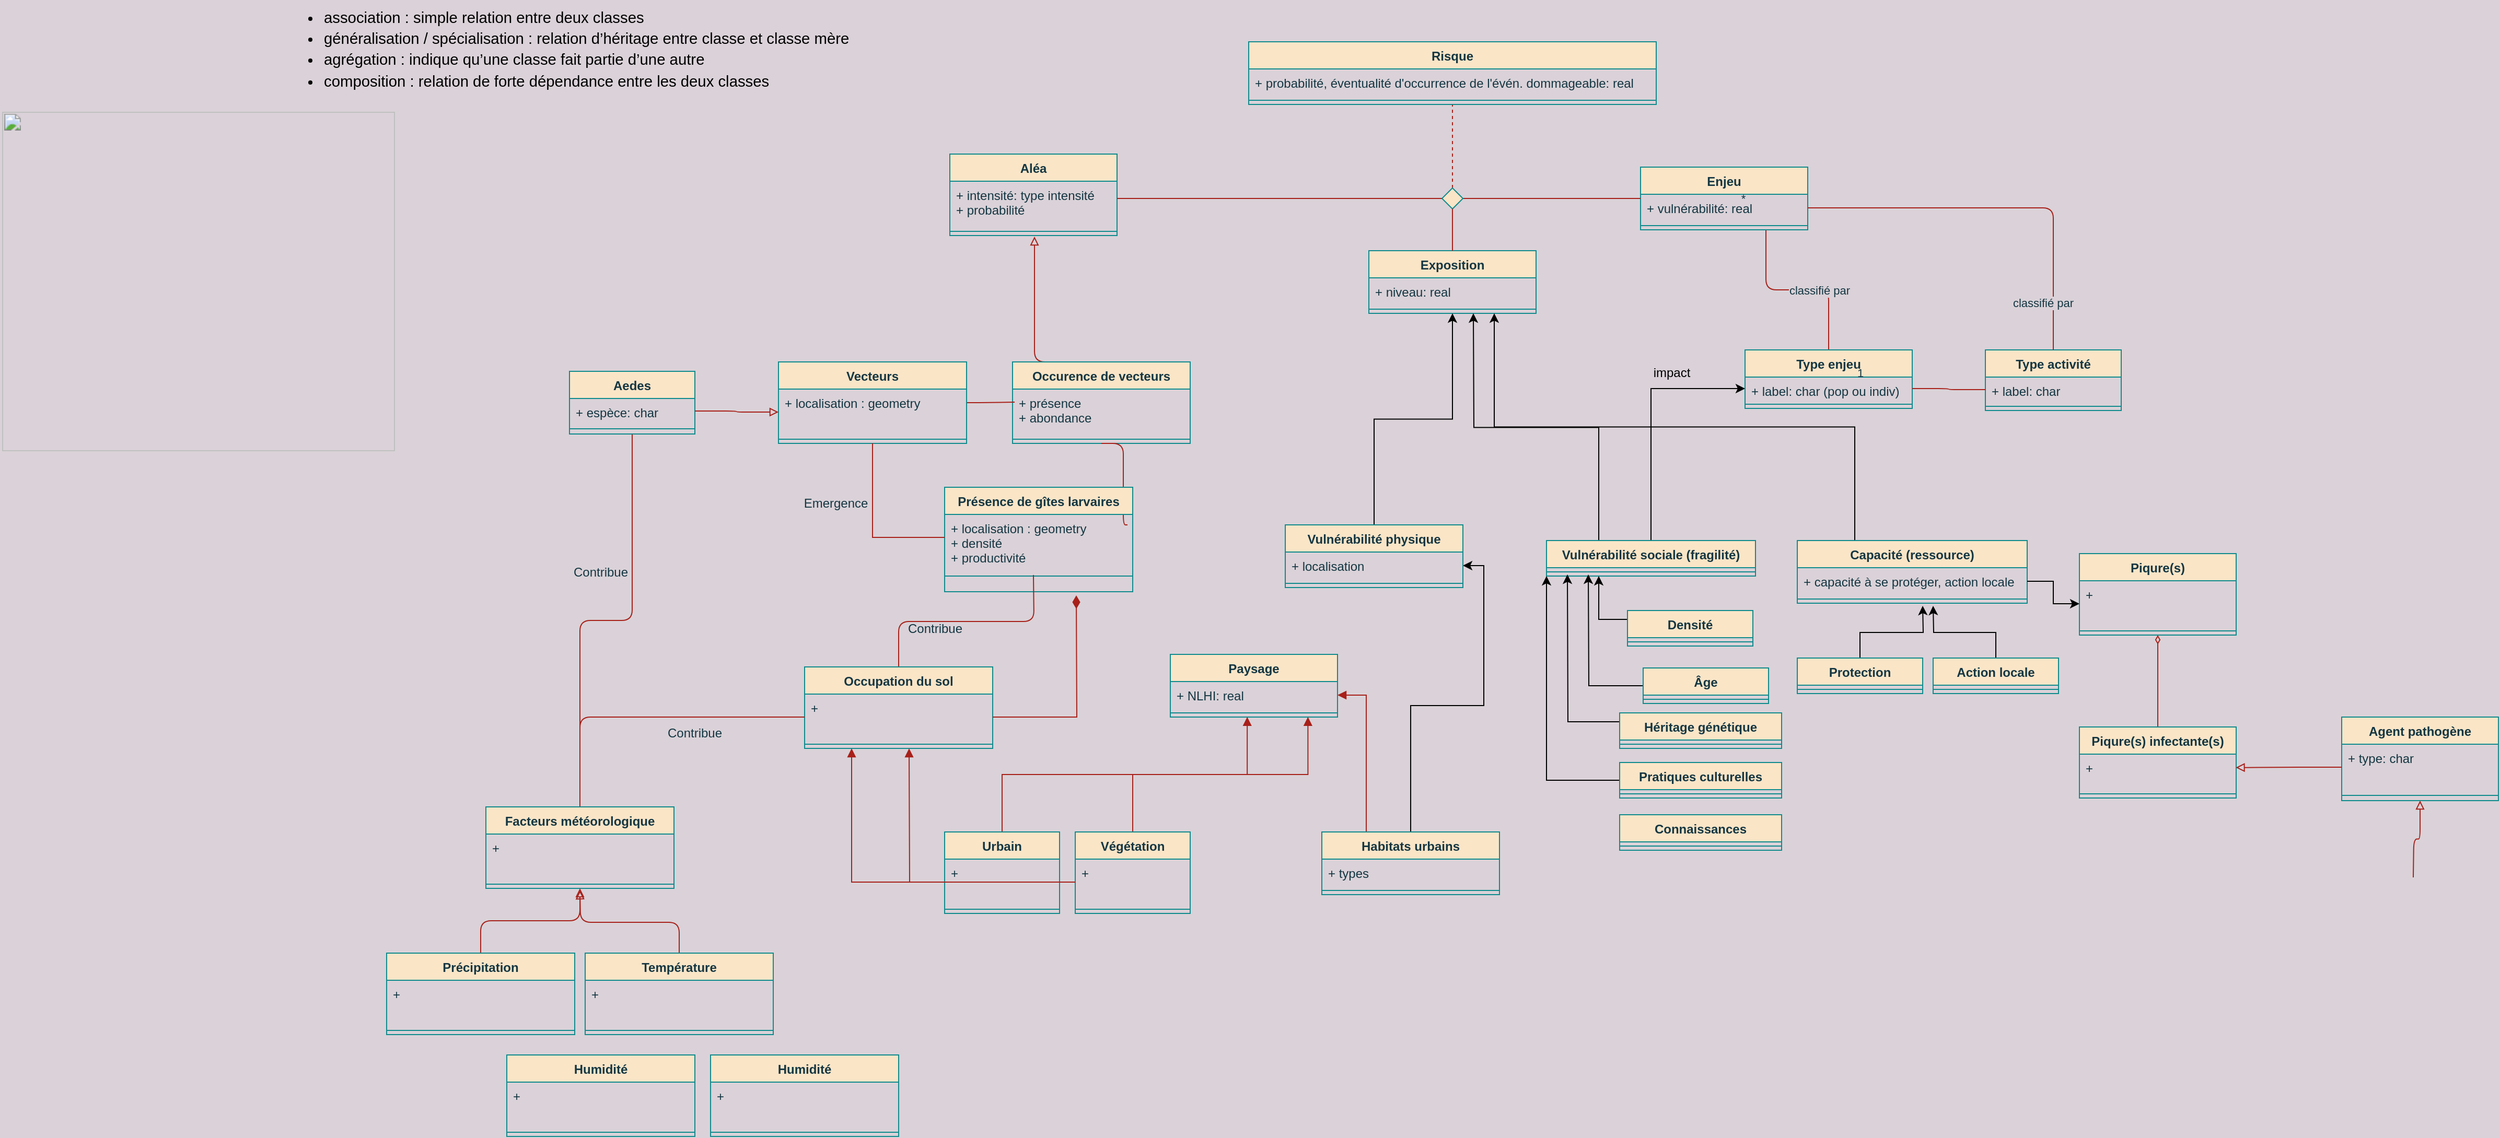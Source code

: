 <mxfile version="18.2.0" type="github">
  <diagram id="38th9O3G4NUoZw0PNw10" name="Page-1">
    <mxGraphModel dx="3484" dy="1039" grid="1" gridSize="10" guides="1" tooltips="1" connect="1" arrows="1" fold="1" page="1" pageScale="1" pageWidth="827" pageHeight="1169" background="#DAD2D8" math="0" shadow="0">
      <root>
        <mxCell id="0" />
        <mxCell id="1" parent="0" />
        <mxCell id="1xr_PtOSvJ-9hvH0YlFi-1" value="Exposition" style="swimlane;fontStyle=1;align=center;verticalAlign=top;childLayout=stackLayout;horizontal=1;startSize=26;horizontalStack=0;resizeParent=1;resizeParentMax=0;resizeLast=0;collapsible=1;marginBottom=0;fillColor=#FAE5C7;strokeColor=#0F8B8D;fontColor=#143642;" parent="1" vertex="1">
          <mxGeometry x="310" y="260" width="160" height="60" as="geometry">
            <mxRectangle x="600" y="310" width="90" height="26" as="alternateBounds" />
          </mxGeometry>
        </mxCell>
        <mxCell id="1xr_PtOSvJ-9hvH0YlFi-2" value="+ niveau: real" style="text;strokeColor=none;fillColor=none;align=left;verticalAlign=top;spacingLeft=4;spacingRight=4;overflow=hidden;rotatable=0;points=[[0,0.5],[1,0.5]];portConstraint=eastwest;fontColor=#143642;" parent="1xr_PtOSvJ-9hvH0YlFi-1" vertex="1">
          <mxGeometry y="26" width="160" height="26" as="geometry" />
        </mxCell>
        <mxCell id="1xr_PtOSvJ-9hvH0YlFi-3" value="" style="line;strokeWidth=1;fillColor=none;align=left;verticalAlign=middle;spacingTop=-1;spacingLeft=3;spacingRight=3;rotatable=0;labelPosition=right;points=[];portConstraint=eastwest;strokeColor=#0F8B8D;fontColor=#143642;labelBackgroundColor=#DAD2D8;" parent="1xr_PtOSvJ-9hvH0YlFi-1" vertex="1">
          <mxGeometry y="52" width="160" height="8" as="geometry" />
        </mxCell>
        <mxCell id="1xr_PtOSvJ-9hvH0YlFi-4" style="edgeStyle=orthogonalEdgeStyle;shape=connector;orthogonalLoop=1;jettySize=auto;html=1;entryX=0.5;entryY=0;entryDx=0;entryDy=0;fontFamily=Helvetica;fontSize=11;fontColor=#143642;endArrow=none;endFill=0;strokeColor=#A8201A;exitX=0.75;exitY=1;exitDx=0;exitDy=0;labelBackgroundColor=#DAD2D8;" parent="1" source="1xr_PtOSvJ-9hvH0YlFi-6" target="1xr_PtOSvJ-9hvH0YlFi-20" edge="1">
          <mxGeometry relative="1" as="geometry" />
        </mxCell>
        <mxCell id="1xr_PtOSvJ-9hvH0YlFi-5" value="classifié par" style="edgeLabel;html=1;align=center;verticalAlign=middle;resizable=0;points=[];fontSize=11;fontFamily=Helvetica;fontColor=#143642;labelBackgroundColor=#DAD2D8;" parent="1xr_PtOSvJ-9hvH0YlFi-4" vertex="1" connectable="0">
          <mxGeometry x="0.234" relative="1" as="geometry">
            <mxPoint as="offset" />
          </mxGeometry>
        </mxCell>
        <mxCell id="1xr_PtOSvJ-9hvH0YlFi-6" value="Enjeu" style="swimlane;fontStyle=1;align=center;verticalAlign=top;childLayout=stackLayout;horizontal=1;startSize=26;horizontalStack=0;resizeParent=1;resizeParentMax=0;resizeLast=0;collapsible=1;marginBottom=0;fillColor=#FAE5C7;strokeColor=#0F8B8D;fontColor=#143642;" parent="1" vertex="1">
          <mxGeometry x="570" y="180" width="160" height="60" as="geometry" />
        </mxCell>
        <mxCell id="1xr_PtOSvJ-9hvH0YlFi-7" value="+ vulnérabilité: real" style="text;strokeColor=none;fillColor=none;align=left;verticalAlign=top;spacingLeft=4;spacingRight=4;overflow=hidden;rotatable=0;points=[[0,0.5],[1,0.5]];portConstraint=eastwest;fontColor=#143642;" parent="1xr_PtOSvJ-9hvH0YlFi-6" vertex="1">
          <mxGeometry y="26" width="160" height="26" as="geometry" />
        </mxCell>
        <mxCell id="1xr_PtOSvJ-9hvH0YlFi-8" value="" style="line;strokeWidth=1;fillColor=none;align=left;verticalAlign=middle;spacingTop=-1;spacingLeft=3;spacingRight=3;rotatable=0;labelPosition=right;points=[];portConstraint=eastwest;strokeColor=#0F8B8D;fontColor=#143642;labelBackgroundColor=#DAD2D8;" parent="1xr_PtOSvJ-9hvH0YlFi-6" vertex="1">
          <mxGeometry y="52" width="160" height="8" as="geometry" />
        </mxCell>
        <mxCell id="1xr_PtOSvJ-9hvH0YlFi-9" value="Aléa" style="swimlane;fontStyle=1;align=center;verticalAlign=top;childLayout=stackLayout;horizontal=1;startSize=26;horizontalStack=0;resizeParent=1;resizeParentMax=0;resizeLast=0;collapsible=1;marginBottom=0;fillColor=#FAE5C7;strokeColor=#0F8B8D;fontColor=#143642;" parent="1" vertex="1">
          <mxGeometry x="-91" y="167.5" width="160" height="78" as="geometry" />
        </mxCell>
        <mxCell id="1xr_PtOSvJ-9hvH0YlFi-10" value="+ intensité: type intensité&#xa;+ probabilité" style="text;strokeColor=none;fillColor=none;align=left;verticalAlign=top;spacingLeft=4;spacingRight=4;overflow=hidden;rotatable=0;points=[[0,0.5],[1,0.5]];portConstraint=eastwest;fontColor=#143642;" parent="1xr_PtOSvJ-9hvH0YlFi-9" vertex="1">
          <mxGeometry y="26" width="160" height="44" as="geometry" />
        </mxCell>
        <mxCell id="1xr_PtOSvJ-9hvH0YlFi-11" value="" style="line;strokeWidth=1;fillColor=none;align=left;verticalAlign=middle;spacingTop=-1;spacingLeft=3;spacingRight=3;rotatable=0;labelPosition=right;points=[];portConstraint=eastwest;strokeColor=#0F8B8D;fontColor=#143642;labelBackgroundColor=#DAD2D8;" parent="1xr_PtOSvJ-9hvH0YlFi-9" vertex="1">
          <mxGeometry y="70" width="160" height="8" as="geometry" />
        </mxCell>
        <mxCell id="1xr_PtOSvJ-9hvH0YlFi-12" style="edgeStyle=orthogonalEdgeStyle;orthogonalLoop=1;jettySize=auto;html=1;exitX=0.5;exitY=0;exitDx=0;exitDy=0;endArrow=none;endFill=0;dashed=1;entryX=0.5;entryY=1;entryDx=0;entryDy=0;strokeColor=#A8201A;fontColor=#143642;labelBackgroundColor=#DAD2D8;" parent="1" source="1xr_PtOSvJ-9hvH0YlFi-14" target="1xr_PtOSvJ-9hvH0YlFi-17" edge="1">
          <mxGeometry relative="1" as="geometry">
            <mxPoint x="390" y="120" as="targetPoint" />
            <Array as="points">
              <mxPoint x="390" y="160" />
              <mxPoint x="390" y="160" />
            </Array>
          </mxGeometry>
        </mxCell>
        <mxCell id="1xr_PtOSvJ-9hvH0YlFi-13" style="edgeStyle=elbowEdgeStyle;orthogonalLoop=1;jettySize=auto;html=1;exitX=1;exitY=0.5;exitDx=0;exitDy=0;endArrow=none;endFill=0;strokeColor=#A8201A;fontColor=#143642;labelBackgroundColor=#DAD2D8;" parent="1" source="1xr_PtOSvJ-9hvH0YlFi-14" target="1xr_PtOSvJ-9hvH0YlFi-7" edge="1">
          <mxGeometry relative="1" as="geometry">
            <mxPoint x="540" y="155" as="targetPoint" />
            <Array as="points">
              <mxPoint x="510" y="210" />
            </Array>
          </mxGeometry>
        </mxCell>
        <mxCell id="1xr_PtOSvJ-9hvH0YlFi-14" value="" style="rhombus;aspect=fixed;fillColor=#FAE5C7;strokeColor=#0F8B8D;fontColor=#143642;" parent="1" vertex="1">
          <mxGeometry x="380" y="200" width="20" height="20" as="geometry" />
        </mxCell>
        <mxCell id="1xr_PtOSvJ-9hvH0YlFi-15" value="" style="endArrow=none;html=1;align=center;verticalAlign=bottom;labelBackgroundColor=none;edgeStyle=elbowEdgeStyle;strokeColor=#A8201A;fontColor=#143642;" parent="1" target="1xr_PtOSvJ-9hvH0YlFi-14" edge="1" source="1xr_PtOSvJ-9hvH0YlFi-10">
          <mxGeometry relative="1" as="geometry">
            <mxPoint x="190" y="210" as="sourcePoint" />
            <Array as="points">
              <mxPoint x="260" y="210" />
              <mxPoint x="280" y="210" />
            </Array>
          </mxGeometry>
        </mxCell>
        <mxCell id="1xr_PtOSvJ-9hvH0YlFi-16" value="" style="endArrow=none;html=1;align=center;verticalAlign=bottom;labelBackgroundColor=none;entryX=0.5;entryY=0;entryDx=0;entryDy=0;edgeStyle=elbowEdgeStyle;elbow=vertical;strokeColor=#A8201A;fontColor=#143642;" parent="1" source="1xr_PtOSvJ-9hvH0YlFi-14" target="1xr_PtOSvJ-9hvH0YlFi-1" edge="1">
          <mxGeometry relative="1" as="geometry">
            <mxPoint x="460" y="210" as="targetPoint" />
          </mxGeometry>
        </mxCell>
        <mxCell id="1xr_PtOSvJ-9hvH0YlFi-17" value="Risque" style="swimlane;fontStyle=1;align=center;verticalAlign=top;childLayout=stackLayout;horizontal=1;startSize=26;horizontalStack=0;resizeParent=1;resizeParentMax=0;resizeLast=0;collapsible=1;marginBottom=0;fillColor=#FAE5C7;strokeColor=#0F8B8D;fontColor=#143642;" parent="1" vertex="1">
          <mxGeometry x="195" y="60" width="390" height="60" as="geometry" />
        </mxCell>
        <mxCell id="1xr_PtOSvJ-9hvH0YlFi-18" value="+ probabilité, éventualité d&#39;occurrence de l&#39;évén. dommageable: real" style="text;strokeColor=none;fillColor=none;align=left;verticalAlign=top;spacingLeft=4;spacingRight=4;overflow=hidden;rotatable=0;points=[[0,0.5],[1,0.5]];portConstraint=eastwest;fontColor=#143642;" parent="1xr_PtOSvJ-9hvH0YlFi-17" vertex="1">
          <mxGeometry y="26" width="390" height="26" as="geometry" />
        </mxCell>
        <mxCell id="1xr_PtOSvJ-9hvH0YlFi-19" value="" style="line;strokeWidth=1;fillColor=none;align=left;verticalAlign=middle;spacingTop=-1;spacingLeft=3;spacingRight=3;rotatable=0;labelPosition=right;points=[];portConstraint=eastwest;strokeColor=#0F8B8D;fontColor=#143642;labelBackgroundColor=#DAD2D8;" parent="1xr_PtOSvJ-9hvH0YlFi-17" vertex="1">
          <mxGeometry y="52" width="390" height="8" as="geometry" />
        </mxCell>
        <mxCell id="1xr_PtOSvJ-9hvH0YlFi-20" value="Type enjeu" style="swimlane;fontStyle=1;align=center;verticalAlign=top;childLayout=stackLayout;horizontal=1;startSize=26;horizontalStack=0;resizeParent=1;resizeParentMax=0;resizeLast=0;collapsible=1;marginBottom=0;fillColor=#FAE5C7;strokeColor=#0F8B8D;fontColor=#143642;" parent="1" vertex="1">
          <mxGeometry x="670" y="355" width="160" height="56" as="geometry" />
        </mxCell>
        <mxCell id="1xr_PtOSvJ-9hvH0YlFi-21" value="+ label: char (pop ou indiv)" style="text;strokeColor=none;fillColor=none;align=left;verticalAlign=top;spacingLeft=4;spacingRight=4;overflow=hidden;rotatable=0;points=[[0,0.5],[1,0.5]];portConstraint=eastwest;fontColor=#143642;" parent="1xr_PtOSvJ-9hvH0YlFi-20" vertex="1">
          <mxGeometry y="26" width="160" height="22" as="geometry" />
        </mxCell>
        <mxCell id="1xr_PtOSvJ-9hvH0YlFi-22" value="" style="line;strokeWidth=1;fillColor=none;align=left;verticalAlign=middle;spacingTop=-1;spacingLeft=3;spacingRight=3;rotatable=0;labelPosition=right;points=[];portConstraint=eastwest;strokeColor=#0F8B8D;fontColor=#143642;labelBackgroundColor=#DAD2D8;" parent="1xr_PtOSvJ-9hvH0YlFi-20" vertex="1">
          <mxGeometry y="48" width="160" height="8" as="geometry" />
        </mxCell>
        <mxCell id="1xr_PtOSvJ-9hvH0YlFi-23" value="1" style="text;html=1;align=center;verticalAlign=middle;resizable=0;points=[];autosize=1;strokeColor=none;fillColor=none;fontSize=11;fontFamily=Helvetica;fontColor=#143642;" parent="1" vertex="1">
          <mxGeometry x="770" y="366.5" width="20" height="20" as="geometry" />
        </mxCell>
        <mxCell id="1xr_PtOSvJ-9hvH0YlFi-24" value="*" style="text;html=1;align=center;verticalAlign=middle;resizable=0;points=[];autosize=1;strokeColor=none;fillColor=none;fontSize=11;fontFamily=Helvetica;fontColor=#143642;" parent="1" vertex="1">
          <mxGeometry x="657.5" y="200" width="20" height="20" as="geometry" />
        </mxCell>
        <mxCell id="1xr_PtOSvJ-9hvH0YlFi-25" style="edgeStyle=orthogonalEdgeStyle;orthogonalLoop=1;jettySize=auto;html=1;exitX=0.5;exitY=0;exitDx=0;exitDy=0;fontColor=#143642;strokeColor=#A8201A;fillColor=#FAE5C7;endArrow=block;endFill=0;labelBackgroundColor=#DAD2D8;" parent="1" source="1xr_PtOSvJ-9hvH0YlFi-26" edge="1">
          <mxGeometry relative="1" as="geometry">
            <mxPoint x="-10" y="246.5" as="targetPoint" />
            <Array as="points">
              <mxPoint x="-10" y="306.5" />
              <mxPoint x="-10" y="306.5" />
            </Array>
          </mxGeometry>
        </mxCell>
        <mxCell id="1xr_PtOSvJ-9hvH0YlFi-26" value="Occurence de vecteurs" style="swimlane;fontStyle=1;align=center;verticalAlign=top;childLayout=stackLayout;horizontal=1;startSize=26;horizontalStack=0;resizeParent=1;resizeParentMax=0;resizeLast=0;collapsible=1;marginBottom=0;fillColor=#FAE5C7;strokeColor=#0F8B8D;fontColor=#143642;" parent="1" vertex="1">
          <mxGeometry x="-31" y="366.5" width="170" height="78" as="geometry" />
        </mxCell>
        <mxCell id="1xr_PtOSvJ-9hvH0YlFi-27" value="+ présence&#xa;+ abondance&#xa;&#xa;" style="text;strokeColor=none;fillColor=none;align=left;verticalAlign=top;spacingLeft=4;spacingRight=4;overflow=hidden;rotatable=0;points=[[0,0.5],[1,0.5]];portConstraint=eastwest;fontColor=#143642;" parent="1xr_PtOSvJ-9hvH0YlFi-26" vertex="1">
          <mxGeometry y="26" width="170" height="44" as="geometry" />
        </mxCell>
        <mxCell id="1xr_PtOSvJ-9hvH0YlFi-28" value="" style="line;strokeWidth=1;fillColor=none;align=left;verticalAlign=middle;spacingTop=-1;spacingLeft=3;spacingRight=3;rotatable=0;labelPosition=right;points=[];portConstraint=eastwest;strokeColor=#0F8B8D;fontColor=#143642;labelBackgroundColor=#DAD2D8;" parent="1xr_PtOSvJ-9hvH0YlFi-26" vertex="1">
          <mxGeometry y="70" width="170" height="8" as="geometry" />
        </mxCell>
        <mxCell id="1xr_PtOSvJ-9hvH0YlFi-29" value="Piqure(s)" style="swimlane;fontStyle=1;align=center;verticalAlign=top;childLayout=stackLayout;horizontal=1;startSize=26;horizontalStack=0;resizeParent=1;resizeParentMax=0;resizeLast=0;collapsible=1;marginBottom=0;fillColor=#FAE5C7;strokeColor=#0F8B8D;fontColor=#143642;" parent="1" vertex="1">
          <mxGeometry x="990" y="550" width="150" height="78" as="geometry" />
        </mxCell>
        <mxCell id="1xr_PtOSvJ-9hvH0YlFi-30" value="+ " style="text;strokeColor=none;fillColor=none;align=left;verticalAlign=top;spacingLeft=4;spacingRight=4;overflow=hidden;rotatable=0;points=[[0,0.5],[1,0.5]];portConstraint=eastwest;fontColor=#143642;" parent="1xr_PtOSvJ-9hvH0YlFi-29" vertex="1">
          <mxGeometry y="26" width="150" height="44" as="geometry" />
        </mxCell>
        <mxCell id="1xr_PtOSvJ-9hvH0YlFi-31" value="" style="line;strokeWidth=1;fillColor=none;align=left;verticalAlign=middle;spacingTop=-1;spacingLeft=3;spacingRight=3;rotatable=0;labelPosition=right;points=[];portConstraint=eastwest;strokeColor=#0F8B8D;fontColor=#143642;labelBackgroundColor=#DAD2D8;" parent="1xr_PtOSvJ-9hvH0YlFi-29" vertex="1">
          <mxGeometry y="70" width="150" height="8" as="geometry" />
        </mxCell>
        <mxCell id="1xr_PtOSvJ-9hvH0YlFi-32" style="edgeStyle=orthogonalEdgeStyle;orthogonalLoop=1;jettySize=auto;html=1;exitX=0.5;exitY=0;exitDx=0;exitDy=0;entryX=0.5;entryY=1;entryDx=0;entryDy=0;fontColor=#143642;endArrow=diamondThin;endFill=0;strokeColor=#A8201A;fillColor=#FAE5C7;labelBackgroundColor=#DAD2D8;" parent="1" source="1xr_PtOSvJ-9hvH0YlFi-33" target="1xr_PtOSvJ-9hvH0YlFi-29" edge="1">
          <mxGeometry relative="1" as="geometry" />
        </mxCell>
        <mxCell id="1xr_PtOSvJ-9hvH0YlFi-33" value="Piqure(s) infectante(s)" style="swimlane;fontStyle=1;align=center;verticalAlign=top;childLayout=stackLayout;horizontal=1;startSize=26;horizontalStack=0;resizeParent=1;resizeParentMax=0;resizeLast=0;collapsible=1;marginBottom=0;fillColor=#FAE5C7;strokeColor=#0F8B8D;fontColor=#143642;" parent="1" vertex="1">
          <mxGeometry x="990" y="716" width="150" height="68" as="geometry" />
        </mxCell>
        <mxCell id="1xr_PtOSvJ-9hvH0YlFi-34" value="+" style="text;strokeColor=none;fillColor=none;align=left;verticalAlign=top;spacingLeft=4;spacingRight=4;overflow=hidden;rotatable=0;points=[[0,0.5],[1,0.5]];portConstraint=eastwest;fontColor=#143642;" parent="1xr_PtOSvJ-9hvH0YlFi-33" vertex="1">
          <mxGeometry y="26" width="150" height="34" as="geometry" />
        </mxCell>
        <mxCell id="1xr_PtOSvJ-9hvH0YlFi-35" value="" style="line;strokeWidth=1;fillColor=none;align=left;verticalAlign=middle;spacingTop=-1;spacingLeft=3;spacingRight=3;rotatable=0;labelPosition=right;points=[];portConstraint=eastwest;strokeColor=#0F8B8D;fontColor=#143642;labelBackgroundColor=#DAD2D8;" parent="1xr_PtOSvJ-9hvH0YlFi-33" vertex="1">
          <mxGeometry y="60" width="150" height="8" as="geometry" />
        </mxCell>
        <mxCell id="1xr_PtOSvJ-9hvH0YlFi-36" style="edgeStyle=orthogonalEdgeStyle;orthogonalLoop=1;jettySize=auto;html=1;exitX=0.5;exitY=0;exitDx=0;exitDy=0;entryX=0.5;entryY=1;entryDx=0;entryDy=0;fontColor=#143642;endArrow=none;endFill=0;strokeColor=#A8201A;fillColor=#FAE5C7;labelBackgroundColor=#DAD2D8;" parent="1" target="1xr_PtOSvJ-9hvH0YlFi-26" edge="1">
          <mxGeometry relative="1" as="geometry">
            <Array as="points">
              <mxPoint x="75" y="522.5" />
            </Array>
            <mxPoint x="79.0" y="522.5" as="sourcePoint" />
          </mxGeometry>
        </mxCell>
        <mxCell id="1xr_PtOSvJ-9hvH0YlFi-37" value="Présence de gîtes larvaires" style="swimlane;fontStyle=1;align=center;verticalAlign=top;childLayout=stackLayout;horizontal=1;startSize=26;horizontalStack=0;resizeParent=1;resizeParentMax=0;resizeLast=0;collapsible=1;marginBottom=0;fillColor=#FAE5C7;strokeColor=#0F8B8D;fontColor=#143642;" parent="1" vertex="1">
          <mxGeometry x="-96" y="486.5" width="180" height="100" as="geometry" />
        </mxCell>
        <mxCell id="1xr_PtOSvJ-9hvH0YlFi-38" value="+ localisation : geometry&#xa;+ densité&#xa;+ productivité&#xa;" style="text;strokeColor=none;fillColor=none;align=left;verticalAlign=top;spacingLeft=4;spacingRight=4;overflow=hidden;rotatable=0;points=[[0,0.5],[1,0.5]];portConstraint=eastwest;fontColor=#143642;" parent="1xr_PtOSvJ-9hvH0YlFi-37" vertex="1">
          <mxGeometry y="26" width="180" height="44" as="geometry" />
        </mxCell>
        <mxCell id="1xr_PtOSvJ-9hvH0YlFi-39" value="" style="line;strokeWidth=1;fillColor=none;align=left;verticalAlign=middle;spacingTop=-1;spacingLeft=3;spacingRight=3;rotatable=0;labelPosition=right;points=[];portConstraint=eastwest;strokeColor=#0F8B8D;fontColor=#143642;labelBackgroundColor=#DAD2D8;" parent="1xr_PtOSvJ-9hvH0YlFi-37" vertex="1">
          <mxGeometry y="70" width="180" height="30" as="geometry" />
        </mxCell>
        <mxCell id="1xr_PtOSvJ-9hvH0YlFi-40" style="edgeStyle=orthogonalEdgeStyle;orthogonalLoop=1;jettySize=auto;html=1;exitX=0.5;exitY=0;exitDx=0;exitDy=0;entryX=0;entryY=0.5;entryDx=0;entryDy=0;fontColor=#143642;endArrow=none;endFill=0;strokeColor=#A8201A;fillColor=#FAE5C7;labelBackgroundColor=#DAD2D8;" parent="1" source="1xr_PtOSvJ-9hvH0YlFi-41" edge="1">
          <mxGeometry relative="1" as="geometry">
            <mxPoint x="-11" y="570.5" as="targetPoint" />
          </mxGeometry>
        </mxCell>
        <mxCell id="1xr_PtOSvJ-9hvH0YlFi-41" value="Occupation du sol" style="swimlane;fontStyle=1;align=center;verticalAlign=top;childLayout=stackLayout;horizontal=1;startSize=26;horizontalStack=0;resizeParent=1;resizeParentMax=0;resizeLast=0;collapsible=1;marginBottom=0;fillColor=#FAE5C7;strokeColor=#0F8B8D;fontColor=#143642;" parent="1" vertex="1">
          <mxGeometry x="-230" y="658.5" width="180" height="78" as="geometry" />
        </mxCell>
        <mxCell id="1xr_PtOSvJ-9hvH0YlFi-42" value="+" style="text;strokeColor=none;fillColor=none;align=left;verticalAlign=top;spacingLeft=4;spacingRight=4;overflow=hidden;rotatable=0;points=[[0,0.5],[1,0.5]];portConstraint=eastwest;fontColor=#143642;" parent="1xr_PtOSvJ-9hvH0YlFi-41" vertex="1">
          <mxGeometry y="26" width="180" height="44" as="geometry" />
        </mxCell>
        <mxCell id="1xr_PtOSvJ-9hvH0YlFi-43" value="" style="line;strokeWidth=1;fillColor=none;align=left;verticalAlign=middle;spacingTop=-1;spacingLeft=3;spacingRight=3;rotatable=0;labelPosition=right;points=[];portConstraint=eastwest;strokeColor=#0F8B8D;fontColor=#143642;labelBackgroundColor=#DAD2D8;" parent="1xr_PtOSvJ-9hvH0YlFi-41" vertex="1">
          <mxGeometry y="70" width="180" height="8" as="geometry" />
        </mxCell>
        <mxCell id="1xr_PtOSvJ-9hvH0YlFi-44" style="edgeStyle=orthogonalEdgeStyle;orthogonalLoop=1;jettySize=auto;html=1;exitX=0.5;exitY=0;exitDx=0;exitDy=0;entryX=0;entryY=0.5;entryDx=0;entryDy=0;fontColor=#143642;endArrow=none;endFill=0;strokeColor=#A8201A;fillColor=#FAE5C7;labelBackgroundColor=#DAD2D8;" parent="1" source="1xr_PtOSvJ-9hvH0YlFi-46" target="1xr_PtOSvJ-9hvH0YlFi-42" edge="1">
          <mxGeometry relative="1" as="geometry" />
        </mxCell>
        <mxCell id="1xr_PtOSvJ-9hvH0YlFi-45" style="edgeStyle=orthogonalEdgeStyle;orthogonalLoop=1;jettySize=auto;html=1;exitX=0.5;exitY=0;exitDx=0;exitDy=0;entryX=0.5;entryY=1;entryDx=0;entryDy=0;fontColor=#143642;strokeColor=#A8201A;fillColor=#FAE5C7;labelBackgroundColor=#DAD2D8;endArrow=none;endFill=0;" parent="1" source="1xr_PtOSvJ-9hvH0YlFi-46" target="1xr_PtOSvJ-9hvH0YlFi-67" edge="1">
          <mxGeometry relative="1" as="geometry" />
        </mxCell>
        <mxCell id="1xr_PtOSvJ-9hvH0YlFi-46" value="Facteurs météorologique" style="swimlane;fontStyle=1;align=center;verticalAlign=top;childLayout=stackLayout;horizontal=1;startSize=26;horizontalStack=0;resizeParent=1;resizeParentMax=0;resizeLast=0;collapsible=1;marginBottom=0;fillColor=#FAE5C7;strokeColor=#0F8B8D;fontColor=#143642;" parent="1" vertex="1">
          <mxGeometry x="-535" y="792.5" width="180" height="78" as="geometry" />
        </mxCell>
        <mxCell id="1xr_PtOSvJ-9hvH0YlFi-47" value="+" style="text;strokeColor=none;fillColor=none;align=left;verticalAlign=top;spacingLeft=4;spacingRight=4;overflow=hidden;rotatable=0;points=[[0,0.5],[1,0.5]];portConstraint=eastwest;fontColor=#143642;" parent="1xr_PtOSvJ-9hvH0YlFi-46" vertex="1">
          <mxGeometry y="26" width="180" height="44" as="geometry" />
        </mxCell>
        <mxCell id="1xr_PtOSvJ-9hvH0YlFi-48" value="" style="line;strokeWidth=1;fillColor=none;align=left;verticalAlign=middle;spacingTop=-1;spacingLeft=3;spacingRight=3;rotatable=0;labelPosition=right;points=[];portConstraint=eastwest;strokeColor=#0F8B8D;fontColor=#143642;labelBackgroundColor=#DAD2D8;" parent="1xr_PtOSvJ-9hvH0YlFi-46" vertex="1">
          <mxGeometry y="70" width="180" height="8" as="geometry" />
        </mxCell>
        <mxCell id="1xr_PtOSvJ-9hvH0YlFi-49" value="Contribue" style="text;html=1;strokeColor=none;fillColor=none;align=center;verticalAlign=middle;whiteSpace=wrap;fontColor=#143642;" parent="1" vertex="1">
          <mxGeometry x="-365" y="706.5" width="60" height="30" as="geometry" />
        </mxCell>
        <mxCell id="1xr_PtOSvJ-9hvH0YlFi-90" style="edgeStyle=orthogonalEdgeStyle;orthogonalLoop=1;jettySize=auto;html=1;exitX=0.5;exitY=0;exitDx=0;exitDy=0;endArrow=block;endFill=0;labelBackgroundColor=#DAD2D8;strokeColor=#A8201A;fontColor=#143642;" parent="1" source="1xr_PtOSvJ-9hvH0YlFi-52" edge="1">
          <mxGeometry relative="1" as="geometry">
            <mxPoint x="-445" y="872.5" as="targetPoint" />
          </mxGeometry>
        </mxCell>
        <mxCell id="1xr_PtOSvJ-9hvH0YlFi-52" value="Température" style="swimlane;fontStyle=1;align=center;verticalAlign=top;childLayout=stackLayout;horizontal=1;startSize=26;horizontalStack=0;resizeParent=1;resizeParentMax=0;resizeLast=0;collapsible=1;marginBottom=0;fillColor=#FAE5C7;strokeColor=#0F8B8D;fontColor=#143642;" parent="1" vertex="1">
          <mxGeometry x="-440" y="932.5" width="180" height="78" as="geometry" />
        </mxCell>
        <mxCell id="1xr_PtOSvJ-9hvH0YlFi-53" value="+" style="text;strokeColor=none;fillColor=none;align=left;verticalAlign=top;spacingLeft=4;spacingRight=4;overflow=hidden;rotatable=0;points=[[0,0.5],[1,0.5]];portConstraint=eastwest;fontColor=#143642;" parent="1xr_PtOSvJ-9hvH0YlFi-52" vertex="1">
          <mxGeometry y="26" width="180" height="44" as="geometry" />
        </mxCell>
        <mxCell id="1xr_PtOSvJ-9hvH0YlFi-54" value="" style="line;strokeWidth=1;fillColor=none;align=left;verticalAlign=middle;spacingTop=-1;spacingLeft=3;spacingRight=3;rotatable=0;labelPosition=right;points=[];portConstraint=eastwest;strokeColor=#0F8B8D;fontColor=#143642;labelBackgroundColor=#DAD2D8;" parent="1xr_PtOSvJ-9hvH0YlFi-52" vertex="1">
          <mxGeometry y="70" width="180" height="8" as="geometry" />
        </mxCell>
        <mxCell id="1xr_PtOSvJ-9hvH0YlFi-55" value="Agent pathogène" style="swimlane;fontStyle=1;align=center;verticalAlign=top;childLayout=stackLayout;horizontal=1;startSize=26;horizontalStack=0;resizeParent=1;resizeParentMax=0;resizeLast=0;collapsible=1;marginBottom=0;fillColor=#FAE5C7;strokeColor=#0F8B8D;fontColor=#143642;" parent="1" vertex="1">
          <mxGeometry x="1241" y="706.5" width="150" height="80" as="geometry" />
        </mxCell>
        <mxCell id="1xr_PtOSvJ-9hvH0YlFi-56" value="+ type: char" style="text;strokeColor=none;fillColor=none;align=left;verticalAlign=top;spacingLeft=4;spacingRight=4;overflow=hidden;rotatable=0;points=[[0,0.5],[1,0.5]];portConstraint=eastwest;fontColor=#143642;" parent="1xr_PtOSvJ-9hvH0YlFi-55" vertex="1">
          <mxGeometry y="26" width="150" height="44" as="geometry" />
        </mxCell>
        <mxCell id="1xr_PtOSvJ-9hvH0YlFi-57" value="" style="line;strokeWidth=1;fillColor=none;align=left;verticalAlign=middle;spacingTop=-1;spacingLeft=3;spacingRight=3;rotatable=0;labelPosition=right;points=[];portConstraint=eastwest;strokeColor=#0F8B8D;fontColor=#143642;labelBackgroundColor=#DAD2D8;" parent="1xr_PtOSvJ-9hvH0YlFi-55" vertex="1">
          <mxGeometry y="70" width="150" height="10" as="geometry" />
        </mxCell>
        <mxCell id="1xr_PtOSvJ-9hvH0YlFi-58" style="edgeStyle=orthogonalEdgeStyle;orthogonalLoop=1;jettySize=auto;html=1;exitX=0.5;exitY=0;exitDx=0;exitDy=0;entryX=0.5;entryY=1;entryDx=0;entryDy=0;fontColor=#143642;endArrow=block;endFill=0;strokeColor=#A8201A;fillColor=#FAE5C7;labelBackgroundColor=#DAD2D8;" parent="1" target="1xr_PtOSvJ-9hvH0YlFi-55" edge="1">
          <mxGeometry relative="1" as="geometry">
            <mxPoint x="1309.5" y="860" as="sourcePoint" />
          </mxGeometry>
        </mxCell>
        <mxCell id="1xr_PtOSvJ-9hvH0YlFi-59" value="Type activité" style="swimlane;fontStyle=1;align=center;verticalAlign=top;childLayout=stackLayout;horizontal=1;startSize=26;horizontalStack=0;resizeParent=1;resizeParentMax=0;resizeLast=0;collapsible=1;marginBottom=0;fillColor=#FAE5C7;strokeColor=#0F8B8D;fontColor=#143642;" parent="1" vertex="1">
          <mxGeometry x="900" y="355" width="130" height="58" as="geometry" />
        </mxCell>
        <mxCell id="1xr_PtOSvJ-9hvH0YlFi-60" value="+ label: char" style="text;strokeColor=none;fillColor=none;align=left;verticalAlign=top;spacingLeft=4;spacingRight=4;overflow=hidden;rotatable=0;points=[[0,0.5],[1,0.5]];portConstraint=eastwest;fontColor=#143642;" parent="1xr_PtOSvJ-9hvH0YlFi-59" vertex="1">
          <mxGeometry y="26" width="130" height="24" as="geometry" />
        </mxCell>
        <mxCell id="1xr_PtOSvJ-9hvH0YlFi-61" value="" style="line;strokeWidth=1;fillColor=none;align=left;verticalAlign=middle;spacingTop=-1;spacingLeft=3;spacingRight=3;rotatable=0;labelPosition=right;points=[];portConstraint=eastwest;strokeColor=#0F8B8D;fontColor=#143642;labelBackgroundColor=#DAD2D8;" parent="1xr_PtOSvJ-9hvH0YlFi-59" vertex="1">
          <mxGeometry y="50" width="130" height="8" as="geometry" />
        </mxCell>
        <mxCell id="1xr_PtOSvJ-9hvH0YlFi-62" style="edgeStyle=orthogonalEdgeStyle;orthogonalLoop=1;jettySize=auto;html=1;exitX=0;exitY=0.5;exitDx=0;exitDy=0;entryX=0.998;entryY=0.379;entryDx=0;entryDy=0;entryPerimeter=0;fontColor=#143642;endArrow=block;endFill=0;strokeColor=#A8201A;fillColor=#FAE5C7;labelBackgroundColor=#DAD2D8;" parent="1" source="1xr_PtOSvJ-9hvH0YlFi-56" target="1xr_PtOSvJ-9hvH0YlFi-34" edge="1">
          <mxGeometry relative="1" as="geometry" />
        </mxCell>
        <mxCell id="1xr_PtOSvJ-9hvH0YlFi-63" style="edgeStyle=orthogonalEdgeStyle;orthogonalLoop=1;jettySize=auto;html=1;entryX=0.012;entryY=0.285;entryDx=0;entryDy=0;entryPerimeter=0;fontColor=#143642;endArrow=none;endFill=0;strokeColor=#A8201A;fillColor=#FAE5C7;labelBackgroundColor=#DAD2D8;" parent="1" source="1xr_PtOSvJ-9hvH0YlFi-64" target="1xr_PtOSvJ-9hvH0YlFi-27" edge="1">
          <mxGeometry relative="1" as="geometry" />
        </mxCell>
        <mxCell id="1xr_PtOSvJ-9hvH0YlFi-64" value="Vecteurs" style="swimlane;fontStyle=1;align=center;verticalAlign=top;childLayout=stackLayout;horizontal=1;startSize=26;horizontalStack=0;resizeParent=1;resizeParentMax=0;resizeLast=0;collapsible=1;marginBottom=0;fillColor=#FAE5C7;strokeColor=#0F8B8D;fontColor=#143642;" parent="1" vertex="1">
          <mxGeometry x="-255" y="366.5" width="180" height="78" as="geometry" />
        </mxCell>
        <mxCell id="1xr_PtOSvJ-9hvH0YlFi-65" value="+ localisation : geometry&#xa;" style="text;strokeColor=none;fillColor=none;align=left;verticalAlign=top;spacingLeft=4;spacingRight=4;overflow=hidden;rotatable=0;points=[[0,0.5],[1,0.5]];portConstraint=eastwest;fontColor=#143642;" parent="1xr_PtOSvJ-9hvH0YlFi-64" vertex="1">
          <mxGeometry y="26" width="180" height="44" as="geometry" />
        </mxCell>
        <mxCell id="1xr_PtOSvJ-9hvH0YlFi-66" value="" style="line;strokeWidth=1;fillColor=none;align=left;verticalAlign=middle;spacingTop=-1;spacingLeft=3;spacingRight=3;rotatable=0;labelPosition=right;points=[];portConstraint=eastwest;strokeColor=#0F8B8D;fontColor=#143642;labelBackgroundColor=#DAD2D8;" parent="1xr_PtOSvJ-9hvH0YlFi-64" vertex="1">
          <mxGeometry y="70" width="180" height="8" as="geometry" />
        </mxCell>
        <mxCell id="1xr_PtOSvJ-9hvH0YlFi-67" value="Aedes" style="swimlane;fontStyle=1;align=center;verticalAlign=top;childLayout=stackLayout;horizontal=1;startSize=26;horizontalStack=0;resizeParent=1;resizeParentMax=0;resizeLast=0;collapsible=1;marginBottom=0;fillColor=#FAE5C7;strokeColor=#0F8B8D;fontColor=#143642;" parent="1" vertex="1">
          <mxGeometry x="-455" y="375.5" width="120" height="60" as="geometry" />
        </mxCell>
        <mxCell id="1xr_PtOSvJ-9hvH0YlFi-68" value="+ espèce: char" style="text;strokeColor=none;fillColor=none;align=left;verticalAlign=top;spacingLeft=4;spacingRight=4;overflow=hidden;rotatable=0;points=[[0,0.5],[1,0.5]];portConstraint=eastwest;fontColor=#143642;" parent="1xr_PtOSvJ-9hvH0YlFi-67" vertex="1">
          <mxGeometry y="26" width="120" height="24" as="geometry" />
        </mxCell>
        <mxCell id="1xr_PtOSvJ-9hvH0YlFi-69" value="" style="line;strokeWidth=1;fillColor=none;align=left;verticalAlign=middle;spacingTop=-1;spacingLeft=3;spacingRight=3;rotatable=0;labelPosition=right;points=[];portConstraint=eastwest;labelBackgroundColor=#DAD2D8;strokeColor=#0F8B8D;fontColor=#143642;" parent="1xr_PtOSvJ-9hvH0YlFi-67" vertex="1">
          <mxGeometry y="50" width="120" height="10" as="geometry" />
        </mxCell>
        <mxCell id="1xr_PtOSvJ-9hvH0YlFi-70" style="edgeStyle=orthogonalEdgeStyle;orthogonalLoop=1;jettySize=auto;html=1;exitX=1;exitY=0.5;exitDx=0;exitDy=0;entryX=0;entryY=0.5;entryDx=0;entryDy=0;fontColor=#143642;strokeColor=#A8201A;fillColor=#FAE5C7;labelBackgroundColor=#DAD2D8;endArrow=block;endFill=0;" parent="1" source="1xr_PtOSvJ-9hvH0YlFi-68" target="1xr_PtOSvJ-9hvH0YlFi-65" edge="1">
          <mxGeometry relative="1" as="geometry" />
        </mxCell>
        <mxCell id="1xr_PtOSvJ-9hvH0YlFi-71" style="edgeStyle=orthogonalEdgeStyle;orthogonalLoop=1;jettySize=auto;html=1;exitX=1;exitY=0.5;exitDx=0;exitDy=0;entryX=0;entryY=0.5;entryDx=0;entryDy=0;fontColor=#143642;strokeColor=#A8201A;fillColor=#FAE5C7;endArrow=none;endFill=0;labelBackgroundColor=#DAD2D8;" parent="1" source="1xr_PtOSvJ-9hvH0YlFi-21" target="1xr_PtOSvJ-9hvH0YlFi-60" edge="1">
          <mxGeometry relative="1" as="geometry" />
        </mxCell>
        <mxCell id="1xr_PtOSvJ-9hvH0YlFi-72" style="edgeStyle=orthogonalEdgeStyle;orthogonalLoop=1;jettySize=auto;html=1;exitX=1;exitY=0.5;exitDx=0;exitDy=0;entryX=0.5;entryY=0;entryDx=0;entryDy=0;fontColor=#143642;endArrow=none;endFill=0;strokeColor=#A8201A;fillColor=#FAE5C7;labelBackgroundColor=#DAD2D8;" parent="1" source="1xr_PtOSvJ-9hvH0YlFi-7" target="1xr_PtOSvJ-9hvH0YlFi-59" edge="1">
          <mxGeometry relative="1" as="geometry" />
        </mxCell>
        <mxCell id="1xr_PtOSvJ-9hvH0YlFi-73" value="classifié par" style="edgeLabel;html=1;align=center;verticalAlign=middle;resizable=0;points=[];fontSize=11;fontFamily=Helvetica;fontColor=#143642;labelBackgroundColor=#DAD2D8;" parent="1" vertex="1" connectable="0">
          <mxGeometry x="955" y="310" as="geometry" />
        </mxCell>
        <mxCell id="1xr_PtOSvJ-9hvH0YlFi-75" value="Contribue" style="text;html=1;strokeColor=none;fillColor=none;align=center;verticalAlign=middle;whiteSpace=wrap;fontColor=#143642;" parent="1" vertex="1">
          <mxGeometry x="-135" y="606.5" width="60" height="30" as="geometry" />
        </mxCell>
        <mxCell id="1xr_PtOSvJ-9hvH0YlFi-89" style="edgeStyle=orthogonalEdgeStyle;orthogonalLoop=1;jettySize=auto;html=1;exitX=0.5;exitY=0;exitDx=0;exitDy=0;entryX=0.5;entryY=1;entryDx=0;entryDy=0;endArrow=block;endFill=0;labelBackgroundColor=#DAD2D8;strokeColor=#A8201A;fontColor=#143642;" parent="1" source="1xr_PtOSvJ-9hvH0YlFi-86" target="1xr_PtOSvJ-9hvH0YlFi-46" edge="1">
          <mxGeometry relative="1" as="geometry" />
        </mxCell>
        <mxCell id="1xr_PtOSvJ-9hvH0YlFi-86" value="Précipitation" style="swimlane;fontStyle=1;align=center;verticalAlign=top;childLayout=stackLayout;horizontal=1;startSize=26;horizontalStack=0;resizeParent=1;resizeParentMax=0;resizeLast=0;collapsible=1;marginBottom=0;fillColor=#FAE5C7;strokeColor=#0F8B8D;fontColor=#143642;" parent="1" vertex="1">
          <mxGeometry x="-630" y="932.5" width="180" height="78" as="geometry" />
        </mxCell>
        <mxCell id="1xr_PtOSvJ-9hvH0YlFi-87" value="+" style="text;strokeColor=none;fillColor=none;align=left;verticalAlign=top;spacingLeft=4;spacingRight=4;overflow=hidden;rotatable=0;points=[[0,0.5],[1,0.5]];portConstraint=eastwest;fontColor=#143642;" parent="1xr_PtOSvJ-9hvH0YlFi-86" vertex="1">
          <mxGeometry y="26" width="180" height="44" as="geometry" />
        </mxCell>
        <mxCell id="1xr_PtOSvJ-9hvH0YlFi-88" value="" style="line;strokeWidth=1;fillColor=none;align=left;verticalAlign=middle;spacingTop=-1;spacingLeft=3;spacingRight=3;rotatable=0;labelPosition=right;points=[];portConstraint=eastwest;strokeColor=#0F8B8D;fontColor=#143642;labelBackgroundColor=#DAD2D8;" parent="1xr_PtOSvJ-9hvH0YlFi-86" vertex="1">
          <mxGeometry y="70" width="180" height="8" as="geometry" />
        </mxCell>
        <mxCell id="1xr_PtOSvJ-9hvH0YlFi-94" value="Contribue" style="text;html=1;strokeColor=none;fillColor=none;align=center;verticalAlign=middle;whiteSpace=wrap;fontColor=#143642;" parent="1" vertex="1">
          <mxGeometry x="-455" y="552.5" width="60" height="30" as="geometry" />
        </mxCell>
        <mxCell id="1xr_PtOSvJ-9hvH0YlFi-95" value="&lt;meta charset=&quot;utf-8&quot;&gt;&lt;b id=&quot;docs-internal-guid-592dbb18-7fff-6d56-64dd-c0c1eefed6d1&quot; style=&quot;font-weight:normal;&quot;&gt;&lt;span style=&quot;font-size: 11pt; font-family: Arial; color: rgb(0, 0, 0); background-color: transparent; font-weight: 400; font-style: normal; font-variant: normal; text-decoration: none; vertical-align: baseline;&quot;&gt;&lt;span style=&quot;border:none;display:inline-block;overflow:hidden;width:376px;height:325px;&quot;&gt;&lt;img style=&quot;margin-left:0px;margin-top:0px;&quot; height=&quot;325&quot; width=&quot;376&quot; src=&quot;https://lh4.googleusercontent.com/SU0iK2I8A2iYFP3A5npW96dZfpxfeKQOl85g3Rc-IxvpbYGAxzjOHH5F24a13eKniHk_INchhS3tMpqspKULcdZCfJ7-9MEMHLkhW4J6MXnxqzAzRb1wgDeL61nnBamLVY7BcKond8MWsvyI&quot;&gt;&lt;/span&gt;&lt;/span&gt;&lt;/b&gt;" style="text;whiteSpace=wrap;html=1;fontColor=#143642;" parent="1" vertex="1">
          <mxGeometry x="-1000" y="120" width="400" height="340" as="geometry" />
        </mxCell>
        <mxCell id="1xr_PtOSvJ-9hvH0YlFi-96" value="&lt;meta charset=&quot;utf-8&quot;&gt;&lt;b id=&quot;docs-internal-guid-c8357074-7fff-ac92-8517-6b639ef1f2e4&quot; style=&quot;font-weight:normal;&quot;&gt;&lt;ul style=&quot;margin-top:0;margin-bottom:0;padding-inline-start:48px;&quot;&gt;&lt;li aria-level=&quot;1&quot; style=&quot;list-style-type: disc; font-size: 11pt; font-family: Arial; color: rgb(0, 0, 0); background-color: transparent; font-weight: 400; font-style: normal; font-variant: normal; text-decoration: none; vertical-align: baseline;&quot; dir=&quot;ltr&quot;&gt;&lt;p role=&quot;presentation&quot; style=&quot;line-height:1.38;text-align: justify;margin-top:0pt;margin-bottom:0pt;&quot; dir=&quot;ltr&quot;&gt;&lt;span style=&quot;font-size: 11pt; font-family: Arial; color: rgb(0, 0, 0); background-color: transparent; font-weight: 400; font-style: normal; font-variant: normal; text-decoration: none; vertical-align: baseline;&quot;&gt;association : simple relation entre deux classes&lt;/span&gt;&lt;/p&gt;&lt;/li&gt;&lt;li aria-level=&quot;1&quot; style=&quot;list-style-type: disc; font-size: 11pt; font-family: Arial; color: rgb(0, 0, 0); background-color: transparent; font-weight: 400; font-style: normal; font-variant: normal; text-decoration: none; vertical-align: baseline;&quot; dir=&quot;ltr&quot;&gt;&lt;p role=&quot;presentation&quot; style=&quot;line-height:1.38;text-align: justify;margin-top:0pt;margin-bottom:0pt;&quot; dir=&quot;ltr&quot;&gt;&lt;span style=&quot;font-size: 11pt; font-family: Arial; color: rgb(0, 0, 0); background-color: transparent; font-weight: 400; font-style: normal; font-variant: normal; text-decoration: none; vertical-align: baseline;&quot;&gt;généralisation / spécialisation : relation d’héritage entre classe et classe mère&amp;nbsp;&lt;/span&gt;&lt;/p&gt;&lt;/li&gt;&lt;li aria-level=&quot;1&quot; style=&quot;list-style-type: disc; font-size: 11pt; font-family: Arial; color: rgb(0, 0, 0); background-color: transparent; font-weight: 400; font-style: normal; font-variant: normal; text-decoration: none; vertical-align: baseline;&quot; dir=&quot;ltr&quot;&gt;&lt;p role=&quot;presentation&quot; style=&quot;line-height:1.38;text-align: justify;margin-top:0pt;margin-bottom:0pt;&quot; dir=&quot;ltr&quot;&gt;&lt;span style=&quot;font-size: 11pt; font-family: Arial; color: rgb(0, 0, 0); background-color: transparent; font-weight: 400; font-style: normal; font-variant: normal; text-decoration: none; vertical-align: baseline;&quot;&gt;agrégation : indique qu’une classe fait partie d’une autre&lt;/span&gt;&lt;/p&gt;&lt;/li&gt;&lt;li aria-level=&quot;1&quot; style=&quot;list-style-type: disc; font-size: 11pt; font-family: Arial; color: rgb(0, 0, 0); background-color: transparent; font-weight: 400; font-style: normal; font-variant: normal; text-decoration: none; vertical-align: baseline;&quot; dir=&quot;ltr&quot;&gt;&lt;p role=&quot;presentation&quot; style=&quot;line-height:1.38;text-align: justify;margin-top:0pt;margin-bottom:0pt;&quot; dir=&quot;ltr&quot;&gt;&lt;span style=&quot;font-size: 11pt; font-family: Arial; color: rgb(0, 0, 0); background-color: transparent; font-weight: 400; font-style: normal; font-variant: normal; text-decoration: none; vertical-align: baseline;&quot;&gt;composition : relation de forte dépendance entre les deux classes&lt;/span&gt;&lt;/p&gt;&lt;/li&gt;&lt;/ul&gt;&lt;/b&gt;" style="text;whiteSpace=wrap;html=1;fontColor=#143642;" parent="1" vertex="1">
          <mxGeometry x="-740" y="20" width="630" height="120" as="geometry" />
        </mxCell>
        <mxCell id="1xr_PtOSvJ-9hvH0YlFi-97" value="Paysage" style="swimlane;fontStyle=1;align=center;verticalAlign=top;childLayout=stackLayout;horizontal=1;startSize=26;horizontalStack=0;resizeParent=1;resizeParentMax=0;resizeLast=0;collapsible=1;marginBottom=0;fillColor=#FAE5C7;strokeColor=#0F8B8D;fontColor=#143642;" parent="1" vertex="1">
          <mxGeometry x="120" y="646.5" width="160" height="60" as="geometry">
            <mxRectangle x="320" y="370" width="90" height="26" as="alternateBounds" />
          </mxGeometry>
        </mxCell>
        <mxCell id="1xr_PtOSvJ-9hvH0YlFi-98" value="+ NLHI: real" style="text;strokeColor=none;fillColor=none;align=left;verticalAlign=top;spacingLeft=4;spacingRight=4;overflow=hidden;rotatable=0;points=[[0,0.5],[1,0.5]];portConstraint=eastwest;fontColor=#143642;" parent="1xr_PtOSvJ-9hvH0YlFi-97" vertex="1">
          <mxGeometry y="26" width="160" height="26" as="geometry" />
        </mxCell>
        <mxCell id="1xr_PtOSvJ-9hvH0YlFi-99" value="" style="line;strokeWidth=1;fillColor=none;align=left;verticalAlign=middle;spacingTop=-1;spacingLeft=3;spacingRight=3;rotatable=0;labelPosition=right;points=[];portConstraint=eastwest;labelBackgroundColor=#DAD2D8;strokeColor=#0F8B8D;fontColor=#143642;" parent="1xr_PtOSvJ-9hvH0YlFi-97" vertex="1">
          <mxGeometry y="52" width="160" height="8" as="geometry" />
        </mxCell>
        <mxCell id="VdBO6GxPm-ScAGExyGhg-1" style="edgeStyle=orthogonalEdgeStyle;rounded=0;orthogonalLoop=1;jettySize=auto;html=1;exitX=1;exitY=0.5;exitDx=0;exitDy=0;endArrow=diamondThin;endFill=1;strokeWidth=1;endSize=10;labelBackgroundColor=#DAD2D8;strokeColor=#A8201A;fontColor=#143642;" parent="1" source="1xr_PtOSvJ-9hvH0YlFi-42" edge="1">
          <mxGeometry relative="1" as="geometry">
            <mxPoint x="30" y="590" as="targetPoint" />
          </mxGeometry>
        </mxCell>
        <mxCell id="HdsmWQXRmC21XqrdZN64-1" style="edgeStyle=orthogonalEdgeStyle;rounded=0;orthogonalLoop=1;jettySize=auto;html=1;exitX=0;exitY=0.5;exitDx=0;exitDy=0;entryX=0.5;entryY=1;entryDx=0;entryDy=0;endArrow=none;endFill=0;labelBackgroundColor=#DAD2D8;strokeColor=#A8201A;fontColor=#143642;" parent="1" source="1xr_PtOSvJ-9hvH0YlFi-38" target="1xr_PtOSvJ-9hvH0YlFi-64" edge="1">
          <mxGeometry relative="1" as="geometry" />
        </mxCell>
        <mxCell id="HdsmWQXRmC21XqrdZN64-2" value="Emergence" style="text;html=1;strokeColor=none;fillColor=none;align=center;verticalAlign=middle;whiteSpace=wrap;fontColor=#143642;" parent="1" vertex="1">
          <mxGeometry x="-230" y="486.5" width="60" height="30" as="geometry" />
        </mxCell>
        <mxCell id="HdsmWQXRmC21XqrdZN64-9" style="edgeStyle=orthogonalEdgeStyle;rounded=0;orthogonalLoop=1;jettySize=auto;html=1;exitX=0.5;exitY=0;exitDx=0;exitDy=0;entryX=0.46;entryY=0.978;entryDx=0;entryDy=0;entryPerimeter=0;endArrow=block;endFill=1;labelBackgroundColor=#DAD2D8;strokeColor=#A8201A;fontColor=#143642;" parent="1" source="HdsmWQXRmC21XqrdZN64-3" target="1xr_PtOSvJ-9hvH0YlFi-99" edge="1">
          <mxGeometry relative="1" as="geometry" />
        </mxCell>
        <mxCell id="HdsmWQXRmC21XqrdZN64-3" value="Urbain" style="swimlane;fontStyle=1;align=center;verticalAlign=top;childLayout=stackLayout;horizontal=1;startSize=26;horizontalStack=0;resizeParent=1;resizeParentMax=0;resizeLast=0;collapsible=1;marginBottom=0;fillColor=#FAE5C7;strokeColor=#0F8B8D;fontColor=#143642;" parent="1" vertex="1">
          <mxGeometry x="-96" y="816.5" width="110" height="78" as="geometry" />
        </mxCell>
        <mxCell id="HdsmWQXRmC21XqrdZN64-4" value="+" style="text;strokeColor=none;fillColor=none;align=left;verticalAlign=top;spacingLeft=4;spacingRight=4;overflow=hidden;rotatable=0;points=[[0,0.5],[1,0.5]];portConstraint=eastwest;fontColor=#143642;" parent="HdsmWQXRmC21XqrdZN64-3" vertex="1">
          <mxGeometry y="26" width="110" height="44" as="geometry" />
        </mxCell>
        <mxCell id="HdsmWQXRmC21XqrdZN64-5" value="" style="line;strokeWidth=1;fillColor=none;align=left;verticalAlign=middle;spacingTop=-1;spacingLeft=3;spacingRight=3;rotatable=0;labelPosition=right;points=[];portConstraint=eastwest;strokeColor=#0F8B8D;fontColor=#143642;labelBackgroundColor=#DAD2D8;" parent="HdsmWQXRmC21XqrdZN64-3" vertex="1">
          <mxGeometry y="70" width="110" height="8" as="geometry" />
        </mxCell>
        <mxCell id="HdsmWQXRmC21XqrdZN64-10" style="edgeStyle=orthogonalEdgeStyle;rounded=0;orthogonalLoop=1;jettySize=auto;html=1;exitX=0.5;exitY=0;exitDx=0;exitDy=0;entryX=0.823;entryY=0.978;entryDx=0;entryDy=0;entryPerimeter=0;endArrow=block;endFill=1;labelBackgroundColor=#DAD2D8;strokeColor=#A8201A;fontColor=#143642;" parent="1" source="HdsmWQXRmC21XqrdZN64-6" target="1xr_PtOSvJ-9hvH0YlFi-99" edge="1">
          <mxGeometry relative="1" as="geometry" />
        </mxCell>
        <mxCell id="HdsmWQXRmC21XqrdZN64-6" value="Végétation" style="swimlane;fontStyle=1;align=center;verticalAlign=top;childLayout=stackLayout;horizontal=1;startSize=26;horizontalStack=0;resizeParent=1;resizeParentMax=0;resizeLast=0;collapsible=1;marginBottom=0;fillColor=#FAE5C7;strokeColor=#0F8B8D;fontColor=#143642;" parent="1" vertex="1">
          <mxGeometry x="29" y="816.5" width="110" height="78" as="geometry" />
        </mxCell>
        <mxCell id="HdsmWQXRmC21XqrdZN64-7" value="+" style="text;strokeColor=none;fillColor=none;align=left;verticalAlign=top;spacingLeft=4;spacingRight=4;overflow=hidden;rotatable=0;points=[[0,0.5],[1,0.5]];portConstraint=eastwest;fontColor=#143642;" parent="HdsmWQXRmC21XqrdZN64-6" vertex="1">
          <mxGeometry y="26" width="110" height="44" as="geometry" />
        </mxCell>
        <mxCell id="HdsmWQXRmC21XqrdZN64-8" value="" style="line;strokeWidth=1;fillColor=none;align=left;verticalAlign=middle;spacingTop=-1;spacingLeft=3;spacingRight=3;rotatable=0;labelPosition=right;points=[];portConstraint=eastwest;strokeColor=#0F8B8D;fontColor=#143642;labelBackgroundColor=#DAD2D8;" parent="HdsmWQXRmC21XqrdZN64-6" vertex="1">
          <mxGeometry y="70" width="110" height="8" as="geometry" />
        </mxCell>
        <mxCell id="HdsmWQXRmC21XqrdZN64-11" style="edgeStyle=orthogonalEdgeStyle;rounded=0;orthogonalLoop=1;jettySize=auto;html=1;exitX=0;exitY=0.5;exitDx=0;exitDy=0;entryX=0.25;entryY=1;entryDx=0;entryDy=0;endArrow=block;endFill=1;labelBackgroundColor=#DAD2D8;strokeColor=#A8201A;fontColor=#143642;" parent="1" source="HdsmWQXRmC21XqrdZN64-4" target="1xr_PtOSvJ-9hvH0YlFi-41" edge="1">
          <mxGeometry relative="1" as="geometry" />
        </mxCell>
        <mxCell id="HdsmWQXRmC21XqrdZN64-12" style="edgeStyle=orthogonalEdgeStyle;rounded=0;orthogonalLoop=1;jettySize=auto;html=1;exitX=0;exitY=0.5;exitDx=0;exitDy=0;endArrow=block;endFill=1;labelBackgroundColor=#DAD2D8;strokeColor=#A8201A;fontColor=#143642;" parent="1" source="HdsmWQXRmC21XqrdZN64-7" edge="1">
          <mxGeometry relative="1" as="geometry">
            <mxPoint x="-130" y="736.5" as="targetPoint" />
          </mxGeometry>
        </mxCell>
        <mxCell id="HdsmWQXRmC21XqrdZN64-17" style="edgeStyle=orthogonalEdgeStyle;rounded=0;orthogonalLoop=1;jettySize=auto;html=1;exitX=0.25;exitY=0;exitDx=0;exitDy=0;entryX=1;entryY=0.5;entryDx=0;entryDy=0;endArrow=block;endFill=1;endSize=6;strokeWidth=1;labelBackgroundColor=#DAD2D8;strokeColor=#A8201A;fontColor=#143642;" parent="1" source="HdsmWQXRmC21XqrdZN64-14" target="1xr_PtOSvJ-9hvH0YlFi-98" edge="1">
          <mxGeometry relative="1" as="geometry" />
        </mxCell>
        <mxCell id="DhlFuiAG5bkQcABtUEX8-7" style="edgeStyle=orthogonalEdgeStyle;rounded=0;orthogonalLoop=1;jettySize=auto;html=1;exitX=0.5;exitY=0;exitDx=0;exitDy=0;" edge="1" parent="1" source="HdsmWQXRmC21XqrdZN64-14" target="DhlFuiAG5bkQcABtUEX8-5">
          <mxGeometry relative="1" as="geometry" />
        </mxCell>
        <mxCell id="HdsmWQXRmC21XqrdZN64-14" value="Habitats urbains" style="swimlane;fontStyle=1;align=center;verticalAlign=top;childLayout=stackLayout;horizontal=1;startSize=26;horizontalStack=0;resizeParent=1;resizeParentMax=0;resizeLast=0;collapsible=1;marginBottom=0;fillColor=#FAE5C7;strokeColor=#0F8B8D;fontColor=#143642;" parent="1" vertex="1">
          <mxGeometry x="265" y="816.5" width="170" height="60" as="geometry">
            <mxRectangle x="320" y="370" width="90" height="26" as="alternateBounds" />
          </mxGeometry>
        </mxCell>
        <mxCell id="HdsmWQXRmC21XqrdZN64-15" value="+ types" style="text;strokeColor=none;fillColor=none;align=left;verticalAlign=top;spacingLeft=4;spacingRight=4;overflow=hidden;rotatable=0;points=[[0,0.5],[1,0.5]];portConstraint=eastwest;fontColor=#143642;" parent="HdsmWQXRmC21XqrdZN64-14" vertex="1">
          <mxGeometry y="26" width="170" height="26" as="geometry" />
        </mxCell>
        <mxCell id="HdsmWQXRmC21XqrdZN64-16" value="" style="line;strokeWidth=1;fillColor=none;align=left;verticalAlign=middle;spacingTop=-1;spacingLeft=3;spacingRight=3;rotatable=0;labelPosition=right;points=[];portConstraint=eastwest;labelBackgroundColor=#DAD2D8;strokeColor=#0F8B8D;fontColor=#143642;" parent="HdsmWQXRmC21XqrdZN64-14" vertex="1">
          <mxGeometry y="52" width="170" height="8" as="geometry" />
        </mxCell>
        <mxCell id="HdsmWQXRmC21XqrdZN64-18" value="Humidité" style="swimlane;fontStyle=1;align=center;verticalAlign=top;childLayout=stackLayout;horizontal=1;startSize=26;horizontalStack=0;resizeParent=1;resizeParentMax=0;resizeLast=0;collapsible=1;marginBottom=0;fillColor=#FAE5C7;strokeColor=#0F8B8D;fontColor=#143642;" parent="1" vertex="1">
          <mxGeometry x="-515" y="1030" width="180" height="78" as="geometry" />
        </mxCell>
        <mxCell id="HdsmWQXRmC21XqrdZN64-19" value="+" style="text;strokeColor=none;fillColor=none;align=left;verticalAlign=top;spacingLeft=4;spacingRight=4;overflow=hidden;rotatable=0;points=[[0,0.5],[1,0.5]];portConstraint=eastwest;fontColor=#143642;" parent="HdsmWQXRmC21XqrdZN64-18" vertex="1">
          <mxGeometry y="26" width="180" height="44" as="geometry" />
        </mxCell>
        <mxCell id="HdsmWQXRmC21XqrdZN64-20" value="" style="line;strokeWidth=1;fillColor=none;align=left;verticalAlign=middle;spacingTop=-1;spacingLeft=3;spacingRight=3;rotatable=0;labelPosition=right;points=[];portConstraint=eastwest;strokeColor=#0F8B8D;fontColor=#143642;labelBackgroundColor=#DAD2D8;" parent="HdsmWQXRmC21XqrdZN64-18" vertex="1">
          <mxGeometry y="70" width="180" height="8" as="geometry" />
        </mxCell>
        <mxCell id="HdsmWQXRmC21XqrdZN64-21" value="Humidité" style="swimlane;fontStyle=1;align=center;verticalAlign=top;childLayout=stackLayout;horizontal=1;startSize=26;horizontalStack=0;resizeParent=1;resizeParentMax=0;resizeLast=0;collapsible=1;marginBottom=0;fillColor=#FAE5C7;strokeColor=#0F8B8D;fontColor=#143642;" parent="1" vertex="1">
          <mxGeometry x="-320" y="1030" width="180" height="78" as="geometry" />
        </mxCell>
        <mxCell id="HdsmWQXRmC21XqrdZN64-22" value="+" style="text;strokeColor=none;fillColor=none;align=left;verticalAlign=top;spacingLeft=4;spacingRight=4;overflow=hidden;rotatable=0;points=[[0,0.5],[1,0.5]];portConstraint=eastwest;fontColor=#143642;" parent="HdsmWQXRmC21XqrdZN64-21" vertex="1">
          <mxGeometry y="26" width="180" height="44" as="geometry" />
        </mxCell>
        <mxCell id="HdsmWQXRmC21XqrdZN64-23" value="" style="line;strokeWidth=1;fillColor=none;align=left;verticalAlign=middle;spacingTop=-1;spacingLeft=3;spacingRight=3;rotatable=0;labelPosition=right;points=[];portConstraint=eastwest;strokeColor=#0F8B8D;fontColor=#143642;labelBackgroundColor=#DAD2D8;" parent="HdsmWQXRmC21XqrdZN64-21" vertex="1">
          <mxGeometry y="70" width="180" height="8" as="geometry" />
        </mxCell>
        <mxCell id="DhlFuiAG5bkQcABtUEX8-8" style="edgeStyle=orthogonalEdgeStyle;rounded=0;orthogonalLoop=1;jettySize=auto;html=1;exitX=0.5;exitY=0;exitDx=0;exitDy=0;entryX=0.5;entryY=1;entryDx=0;entryDy=0;" edge="1" parent="1" source="DhlFuiAG5bkQcABtUEX8-4" target="1xr_PtOSvJ-9hvH0YlFi-1">
          <mxGeometry relative="1" as="geometry" />
        </mxCell>
        <mxCell id="DhlFuiAG5bkQcABtUEX8-4" value="Vulnérabilité physique" style="swimlane;fontStyle=1;align=center;verticalAlign=top;childLayout=stackLayout;horizontal=1;startSize=26;horizontalStack=0;resizeParent=1;resizeParentMax=0;resizeLast=0;collapsible=1;marginBottom=0;fillColor=#FAE5C7;strokeColor=#0F8B8D;fontColor=#143642;" vertex="1" parent="1">
          <mxGeometry x="230" y="522.5" width="170" height="60" as="geometry">
            <mxRectangle x="320" y="370" width="90" height="26" as="alternateBounds" />
          </mxGeometry>
        </mxCell>
        <mxCell id="DhlFuiAG5bkQcABtUEX8-5" value="+ localisation &#xa;" style="text;strokeColor=none;fillColor=none;align=left;verticalAlign=top;spacingLeft=4;spacingRight=4;overflow=hidden;rotatable=0;points=[[0,0.5],[1,0.5]];portConstraint=eastwest;fontColor=#143642;" vertex="1" parent="DhlFuiAG5bkQcABtUEX8-4">
          <mxGeometry y="26" width="170" height="26" as="geometry" />
        </mxCell>
        <mxCell id="DhlFuiAG5bkQcABtUEX8-6" value="" style="line;strokeWidth=1;fillColor=none;align=left;verticalAlign=middle;spacingTop=-1;spacingLeft=3;spacingRight=3;rotatable=0;labelPosition=right;points=[];portConstraint=eastwest;labelBackgroundColor=#DAD2D8;strokeColor=#0F8B8D;fontColor=#143642;" vertex="1" parent="DhlFuiAG5bkQcABtUEX8-4">
          <mxGeometry y="52" width="170" height="8" as="geometry" />
        </mxCell>
        <mxCell id="DhlFuiAG5bkQcABtUEX8-35" style="edgeStyle=orthogonalEdgeStyle;rounded=0;orthogonalLoop=1;jettySize=auto;html=1;exitX=0.25;exitY=0;exitDx=0;exitDy=0;entryX=0.75;entryY=1;entryDx=0;entryDy=0;" edge="1" parent="1" source="DhlFuiAG5bkQcABtUEX8-9" target="1xr_PtOSvJ-9hvH0YlFi-1">
          <mxGeometry relative="1" as="geometry" />
        </mxCell>
        <mxCell id="DhlFuiAG5bkQcABtUEX8-9" value="Capacité (ressource)" style="swimlane;fontStyle=1;align=center;verticalAlign=top;childLayout=stackLayout;horizontal=1;startSize=26;horizontalStack=0;resizeParent=1;resizeParentMax=0;resizeLast=0;collapsible=1;marginBottom=0;fillColor=#FAE5C7;strokeColor=#0F8B8D;fontColor=#143642;" vertex="1" parent="1">
          <mxGeometry x="720" y="537.5" width="220" height="60" as="geometry">
            <mxRectangle x="320" y="370" width="90" height="26" as="alternateBounds" />
          </mxGeometry>
        </mxCell>
        <mxCell id="DhlFuiAG5bkQcABtUEX8-10" value="+ capacité à se protéger, action locale&#xa; " style="text;strokeColor=none;fillColor=none;align=left;verticalAlign=top;spacingLeft=4;spacingRight=4;overflow=hidden;rotatable=0;points=[[0,0.5],[1,0.5]];portConstraint=eastwest;fontColor=#143642;" vertex="1" parent="DhlFuiAG5bkQcABtUEX8-9">
          <mxGeometry y="26" width="220" height="26" as="geometry" />
        </mxCell>
        <mxCell id="DhlFuiAG5bkQcABtUEX8-11" value="" style="line;strokeWidth=1;fillColor=none;align=left;verticalAlign=middle;spacingTop=-1;spacingLeft=3;spacingRight=3;rotatable=0;labelPosition=right;points=[];portConstraint=eastwest;labelBackgroundColor=#DAD2D8;strokeColor=#0F8B8D;fontColor=#143642;" vertex="1" parent="DhlFuiAG5bkQcABtUEX8-9">
          <mxGeometry y="52" width="220" height="8" as="geometry" />
        </mxCell>
        <mxCell id="DhlFuiAG5bkQcABtUEX8-26" style="edgeStyle=orthogonalEdgeStyle;rounded=0;orthogonalLoop=1;jettySize=auto;html=1;exitX=0.5;exitY=0;exitDx=0;exitDy=0;" edge="1" parent="1" source="DhlFuiAG5bkQcABtUEX8-16" target="1xr_PtOSvJ-9hvH0YlFi-21">
          <mxGeometry relative="1" as="geometry" />
        </mxCell>
        <mxCell id="DhlFuiAG5bkQcABtUEX8-34" style="edgeStyle=orthogonalEdgeStyle;rounded=0;orthogonalLoop=1;jettySize=auto;html=1;exitX=0.25;exitY=0;exitDx=0;exitDy=0;" edge="1" parent="1" source="DhlFuiAG5bkQcABtUEX8-16">
          <mxGeometry relative="1" as="geometry">
            <mxPoint x="410" y="320" as="targetPoint" />
          </mxGeometry>
        </mxCell>
        <mxCell id="DhlFuiAG5bkQcABtUEX8-16" value="Vulnérabilité sociale (fragilité)" style="swimlane;fontStyle=1;align=center;verticalAlign=top;childLayout=stackLayout;horizontal=1;startSize=26;horizontalStack=0;resizeParent=1;resizeParentMax=0;resizeLast=0;collapsible=1;marginBottom=0;fillColor=#FAE5C7;strokeColor=#0F8B8D;fontColor=#143642;" vertex="1" parent="1">
          <mxGeometry x="480" y="537.5" width="200" height="34" as="geometry">
            <mxRectangle x="320" y="370" width="90" height="26" as="alternateBounds" />
          </mxGeometry>
        </mxCell>
        <mxCell id="DhlFuiAG5bkQcABtUEX8-18" value="" style="line;strokeWidth=1;fillColor=none;align=left;verticalAlign=middle;spacingTop=-1;spacingLeft=3;spacingRight=3;rotatable=0;labelPosition=right;points=[];portConstraint=eastwest;labelBackgroundColor=#DAD2D8;strokeColor=#0F8B8D;fontColor=#143642;" vertex="1" parent="DhlFuiAG5bkQcABtUEX8-16">
          <mxGeometry y="26" width="200" height="8" as="geometry" />
        </mxCell>
        <mxCell id="DhlFuiAG5bkQcABtUEX8-32" style="edgeStyle=orthogonalEdgeStyle;rounded=0;orthogonalLoop=1;jettySize=auto;html=1;exitX=0.5;exitY=0;exitDx=0;exitDy=0;" edge="1" parent="1" source="DhlFuiAG5bkQcABtUEX8-23">
          <mxGeometry relative="1" as="geometry">
            <mxPoint x="840" y="600" as="targetPoint" />
          </mxGeometry>
        </mxCell>
        <mxCell id="DhlFuiAG5bkQcABtUEX8-23" value="Protection" style="swimlane;fontStyle=1;align=center;verticalAlign=top;childLayout=stackLayout;horizontal=1;startSize=26;horizontalStack=0;resizeParent=1;resizeParentMax=0;resizeLast=0;collapsible=1;marginBottom=0;fillColor=#FAE5C7;strokeColor=#0F8B8D;fontColor=#143642;" vertex="1" parent="1">
          <mxGeometry x="720" y="650" width="120" height="34" as="geometry">
            <mxRectangle x="320" y="370" width="90" height="26" as="alternateBounds" />
          </mxGeometry>
        </mxCell>
        <mxCell id="DhlFuiAG5bkQcABtUEX8-25" value="" style="line;strokeWidth=1;fillColor=none;align=left;verticalAlign=middle;spacingTop=-1;spacingLeft=3;spacingRight=3;rotatable=0;labelPosition=right;points=[];portConstraint=eastwest;labelBackgroundColor=#DAD2D8;strokeColor=#0F8B8D;fontColor=#143642;" vertex="1" parent="DhlFuiAG5bkQcABtUEX8-23">
          <mxGeometry y="26" width="120" height="8" as="geometry" />
        </mxCell>
        <mxCell id="DhlFuiAG5bkQcABtUEX8-27" value="impact" style="text;html=1;strokeColor=none;fillColor=none;align=center;verticalAlign=middle;whiteSpace=wrap;rounded=0;" vertex="1" parent="1">
          <mxGeometry x="570" y="361.5" width="60" height="30" as="geometry" />
        </mxCell>
        <mxCell id="DhlFuiAG5bkQcABtUEX8-28" value="" style="edgeStyle=orthogonalEdgeStyle;rounded=0;orthogonalLoop=1;jettySize=auto;html=1;" edge="1" parent="1" source="DhlFuiAG5bkQcABtUEX8-10" target="1xr_PtOSvJ-9hvH0YlFi-30">
          <mxGeometry relative="1" as="geometry" />
        </mxCell>
        <mxCell id="DhlFuiAG5bkQcABtUEX8-33" style="edgeStyle=orthogonalEdgeStyle;rounded=0;orthogonalLoop=1;jettySize=auto;html=1;exitX=0.5;exitY=0;exitDx=0;exitDy=0;" edge="1" parent="1" source="DhlFuiAG5bkQcABtUEX8-29">
          <mxGeometry relative="1" as="geometry">
            <mxPoint x="850" y="600" as="targetPoint" />
          </mxGeometry>
        </mxCell>
        <mxCell id="DhlFuiAG5bkQcABtUEX8-29" value="Action locale" style="swimlane;fontStyle=1;align=center;verticalAlign=top;childLayout=stackLayout;horizontal=1;startSize=26;horizontalStack=0;resizeParent=1;resizeParentMax=0;resizeLast=0;collapsible=1;marginBottom=0;fillColor=#FAE5C7;strokeColor=#0F8B8D;fontColor=#143642;" vertex="1" parent="1">
          <mxGeometry x="850" y="650" width="120" height="34" as="geometry">
            <mxRectangle x="320" y="370" width="90" height="26" as="alternateBounds" />
          </mxGeometry>
        </mxCell>
        <mxCell id="DhlFuiAG5bkQcABtUEX8-31" value="" style="line;strokeWidth=1;fillColor=none;align=left;verticalAlign=middle;spacingTop=-1;spacingLeft=3;spacingRight=3;rotatable=0;labelPosition=right;points=[];portConstraint=eastwest;labelBackgroundColor=#DAD2D8;strokeColor=#0F8B8D;fontColor=#143642;" vertex="1" parent="DhlFuiAG5bkQcABtUEX8-29">
          <mxGeometry y="26" width="120" height="8" as="geometry" />
        </mxCell>
        <mxCell id="DhlFuiAG5bkQcABtUEX8-47" style="edgeStyle=orthogonalEdgeStyle;rounded=0;orthogonalLoop=1;jettySize=auto;html=1;exitX=0;exitY=0.25;exitDx=0;exitDy=0;entryX=0.25;entryY=1;entryDx=0;entryDy=0;" edge="1" parent="1" source="DhlFuiAG5bkQcABtUEX8-36" target="DhlFuiAG5bkQcABtUEX8-16">
          <mxGeometry relative="1" as="geometry" />
        </mxCell>
        <mxCell id="DhlFuiAG5bkQcABtUEX8-36" value="Densité" style="swimlane;fontStyle=1;align=center;verticalAlign=top;childLayout=stackLayout;horizontal=1;startSize=26;horizontalStack=0;resizeParent=1;resizeParentMax=0;resizeLast=0;collapsible=1;marginBottom=0;fillColor=#FAE5C7;strokeColor=#0F8B8D;fontColor=#143642;" vertex="1" parent="1">
          <mxGeometry x="557.5" y="604.5" width="120" height="34" as="geometry">
            <mxRectangle x="320" y="370" width="90" height="26" as="alternateBounds" />
          </mxGeometry>
        </mxCell>
        <mxCell id="DhlFuiAG5bkQcABtUEX8-37" value="" style="line;strokeWidth=1;fillColor=none;align=left;verticalAlign=middle;spacingTop=-1;spacingLeft=3;spacingRight=3;rotatable=0;labelPosition=right;points=[];portConstraint=eastwest;labelBackgroundColor=#DAD2D8;strokeColor=#0F8B8D;fontColor=#143642;" vertex="1" parent="DhlFuiAG5bkQcABtUEX8-36">
          <mxGeometry y="26" width="120" height="8" as="geometry" />
        </mxCell>
        <mxCell id="DhlFuiAG5bkQcABtUEX8-48" style="edgeStyle=orthogonalEdgeStyle;rounded=0;orthogonalLoop=1;jettySize=auto;html=1;exitX=0;exitY=0.5;exitDx=0;exitDy=0;" edge="1" parent="1" source="DhlFuiAG5bkQcABtUEX8-38">
          <mxGeometry relative="1" as="geometry">
            <mxPoint x="520" y="570" as="targetPoint" />
          </mxGeometry>
        </mxCell>
        <mxCell id="DhlFuiAG5bkQcABtUEX8-38" value="Âge" style="swimlane;fontStyle=1;align=center;verticalAlign=top;childLayout=stackLayout;horizontal=1;startSize=26;horizontalStack=0;resizeParent=1;resizeParentMax=0;resizeLast=0;collapsible=1;marginBottom=0;fillColor=#FAE5C7;strokeColor=#0F8B8D;fontColor=#143642;" vertex="1" parent="1">
          <mxGeometry x="572.5" y="659.5" width="120" height="34" as="geometry">
            <mxRectangle x="320" y="370" width="90" height="26" as="alternateBounds" />
          </mxGeometry>
        </mxCell>
        <mxCell id="DhlFuiAG5bkQcABtUEX8-39" value="" style="line;strokeWidth=1;fillColor=none;align=left;verticalAlign=middle;spacingTop=-1;spacingLeft=3;spacingRight=3;rotatable=0;labelPosition=right;points=[];portConstraint=eastwest;labelBackgroundColor=#DAD2D8;strokeColor=#0F8B8D;fontColor=#143642;" vertex="1" parent="DhlFuiAG5bkQcABtUEX8-38">
          <mxGeometry y="26" width="120" height="8" as="geometry" />
        </mxCell>
        <mxCell id="DhlFuiAG5bkQcABtUEX8-49" style="edgeStyle=orthogonalEdgeStyle;rounded=0;orthogonalLoop=1;jettySize=auto;html=1;exitX=0;exitY=0.25;exitDx=0;exitDy=0;" edge="1" parent="1" source="DhlFuiAG5bkQcABtUEX8-40">
          <mxGeometry relative="1" as="geometry">
            <mxPoint x="500" y="570" as="targetPoint" />
          </mxGeometry>
        </mxCell>
        <mxCell id="DhlFuiAG5bkQcABtUEX8-40" value="Héritage génétique" style="swimlane;fontStyle=1;align=center;verticalAlign=top;childLayout=stackLayout;horizontal=1;startSize=26;horizontalStack=0;resizeParent=1;resizeParentMax=0;resizeLast=0;collapsible=1;marginBottom=0;fillColor=#FAE5C7;strokeColor=#0F8B8D;fontColor=#143642;" vertex="1" parent="1">
          <mxGeometry x="550" y="702.5" width="155" height="34" as="geometry">
            <mxRectangle x="320" y="370" width="90" height="26" as="alternateBounds" />
          </mxGeometry>
        </mxCell>
        <mxCell id="DhlFuiAG5bkQcABtUEX8-41" value="" style="line;strokeWidth=1;fillColor=none;align=left;verticalAlign=middle;spacingTop=-1;spacingLeft=3;spacingRight=3;rotatable=0;labelPosition=right;points=[];portConstraint=eastwest;labelBackgroundColor=#DAD2D8;strokeColor=#0F8B8D;fontColor=#143642;" vertex="1" parent="DhlFuiAG5bkQcABtUEX8-40">
          <mxGeometry y="26" width="155" height="8" as="geometry" />
        </mxCell>
        <mxCell id="DhlFuiAG5bkQcABtUEX8-50" style="edgeStyle=orthogonalEdgeStyle;rounded=0;orthogonalLoop=1;jettySize=auto;html=1;exitX=0;exitY=0.5;exitDx=0;exitDy=0;entryX=0;entryY=1;entryDx=0;entryDy=0;" edge="1" parent="1" source="DhlFuiAG5bkQcABtUEX8-42" target="DhlFuiAG5bkQcABtUEX8-16">
          <mxGeometry relative="1" as="geometry" />
        </mxCell>
        <mxCell id="DhlFuiAG5bkQcABtUEX8-42" value="Pratiques culturelles" style="swimlane;fontStyle=1;align=center;verticalAlign=top;childLayout=stackLayout;horizontal=1;startSize=26;horizontalStack=0;resizeParent=1;resizeParentMax=0;resizeLast=0;collapsible=1;marginBottom=0;fillColor=#FAE5C7;strokeColor=#0F8B8D;fontColor=#143642;" vertex="1" parent="1">
          <mxGeometry x="550" y="750" width="155" height="34" as="geometry">
            <mxRectangle x="320" y="370" width="90" height="26" as="alternateBounds" />
          </mxGeometry>
        </mxCell>
        <mxCell id="DhlFuiAG5bkQcABtUEX8-43" value="" style="line;strokeWidth=1;fillColor=none;align=left;verticalAlign=middle;spacingTop=-1;spacingLeft=3;spacingRight=3;rotatable=0;labelPosition=right;points=[];portConstraint=eastwest;labelBackgroundColor=#DAD2D8;strokeColor=#0F8B8D;fontColor=#143642;" vertex="1" parent="DhlFuiAG5bkQcABtUEX8-42">
          <mxGeometry y="26" width="155" height="8" as="geometry" />
        </mxCell>
        <mxCell id="DhlFuiAG5bkQcABtUEX8-44" value="Connaissances&#xa;" style="swimlane;fontStyle=1;align=center;verticalAlign=top;childLayout=stackLayout;horizontal=1;startSize=26;horizontalStack=0;resizeParent=1;resizeParentMax=0;resizeLast=0;collapsible=1;marginBottom=0;fillColor=#FAE5C7;strokeColor=#0F8B8D;fontColor=#143642;" vertex="1" parent="1">
          <mxGeometry x="550" y="800" width="155" height="34" as="geometry">
            <mxRectangle x="320" y="370" width="90" height="26" as="alternateBounds" />
          </mxGeometry>
        </mxCell>
        <mxCell id="DhlFuiAG5bkQcABtUEX8-45" value="" style="line;strokeWidth=1;fillColor=none;align=left;verticalAlign=middle;spacingTop=-1;spacingLeft=3;spacingRight=3;rotatable=0;labelPosition=right;points=[];portConstraint=eastwest;labelBackgroundColor=#DAD2D8;strokeColor=#0F8B8D;fontColor=#143642;" vertex="1" parent="DhlFuiAG5bkQcABtUEX8-44">
          <mxGeometry y="26" width="155" height="8" as="geometry" />
        </mxCell>
      </root>
    </mxGraphModel>
  </diagram>
</mxfile>
